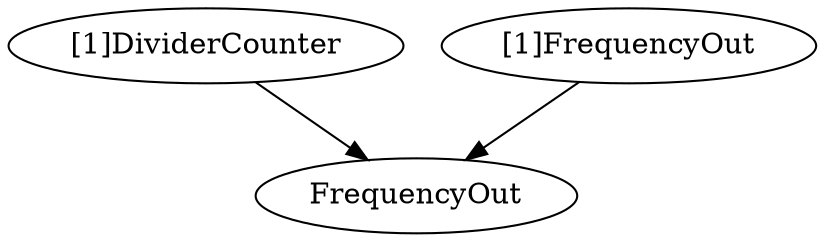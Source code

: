 strict digraph "" {
	"[1]DividerCounter"	 [complexity=3,
		importance=0.7,
		rank=0.233333333333];
	FrequencyOut	 [complexity=2,
		importance=0.255554629272,
		rank=0.127777314636];
	"[1]DividerCounter" -> FrequencyOut;
	"[1]FrequencyOut"	 [complexity=4,
		importance=0.511109258544,
		rank=0.127777314636];
	"[1]FrequencyOut" -> FrequencyOut;
}
